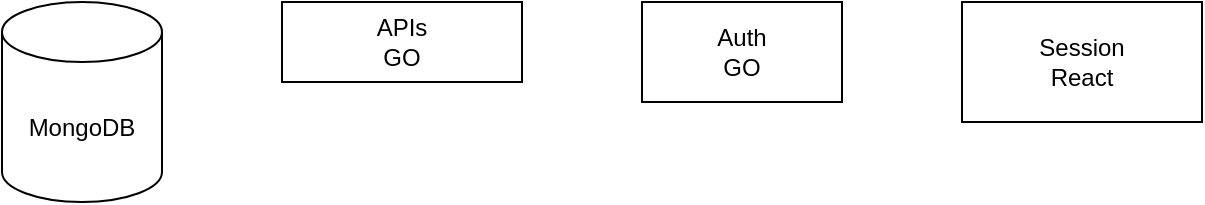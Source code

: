 <mxfile version="21.8.1" type="github">
  <diagram name="Page-1" id="2YBvvXClWsGukQMizWep">
    <mxGraphModel dx="1389" dy="799" grid="1" gridSize="10" guides="1" tooltips="1" connect="1" arrows="1" fold="1" page="1" pageScale="1" pageWidth="850" pageHeight="1100" math="0" shadow="0">
      <root>
        <mxCell id="0" />
        <mxCell id="1" parent="0" />
        <mxCell id="GDR48I6KjPxkWbW32fzh-1" value="MongoDB" style="shape=cylinder3;whiteSpace=wrap;html=1;boundedLbl=1;backgroundOutline=1;size=15;" vertex="1" parent="1">
          <mxGeometry width="80" height="100" as="geometry" />
        </mxCell>
        <mxCell id="GDR48I6KjPxkWbW32fzh-4" value="APIs&lt;br&gt;GO" style="whiteSpace=wrap;html=1;" vertex="1" parent="1">
          <mxGeometry x="140" width="120" height="40" as="geometry" />
        </mxCell>
        <mxCell id="GDR48I6KjPxkWbW32fzh-5" value="Auth&lt;br&gt;GO" style="whiteSpace=wrap;html=1;" vertex="1" parent="1">
          <mxGeometry x="320" width="100" height="50" as="geometry" />
        </mxCell>
        <mxCell id="GDR48I6KjPxkWbW32fzh-6" value="Session&lt;br&gt;React" style="whiteSpace=wrap;html=1;" vertex="1" parent="1">
          <mxGeometry x="480" width="120" height="60" as="geometry" />
        </mxCell>
      </root>
    </mxGraphModel>
  </diagram>
</mxfile>

